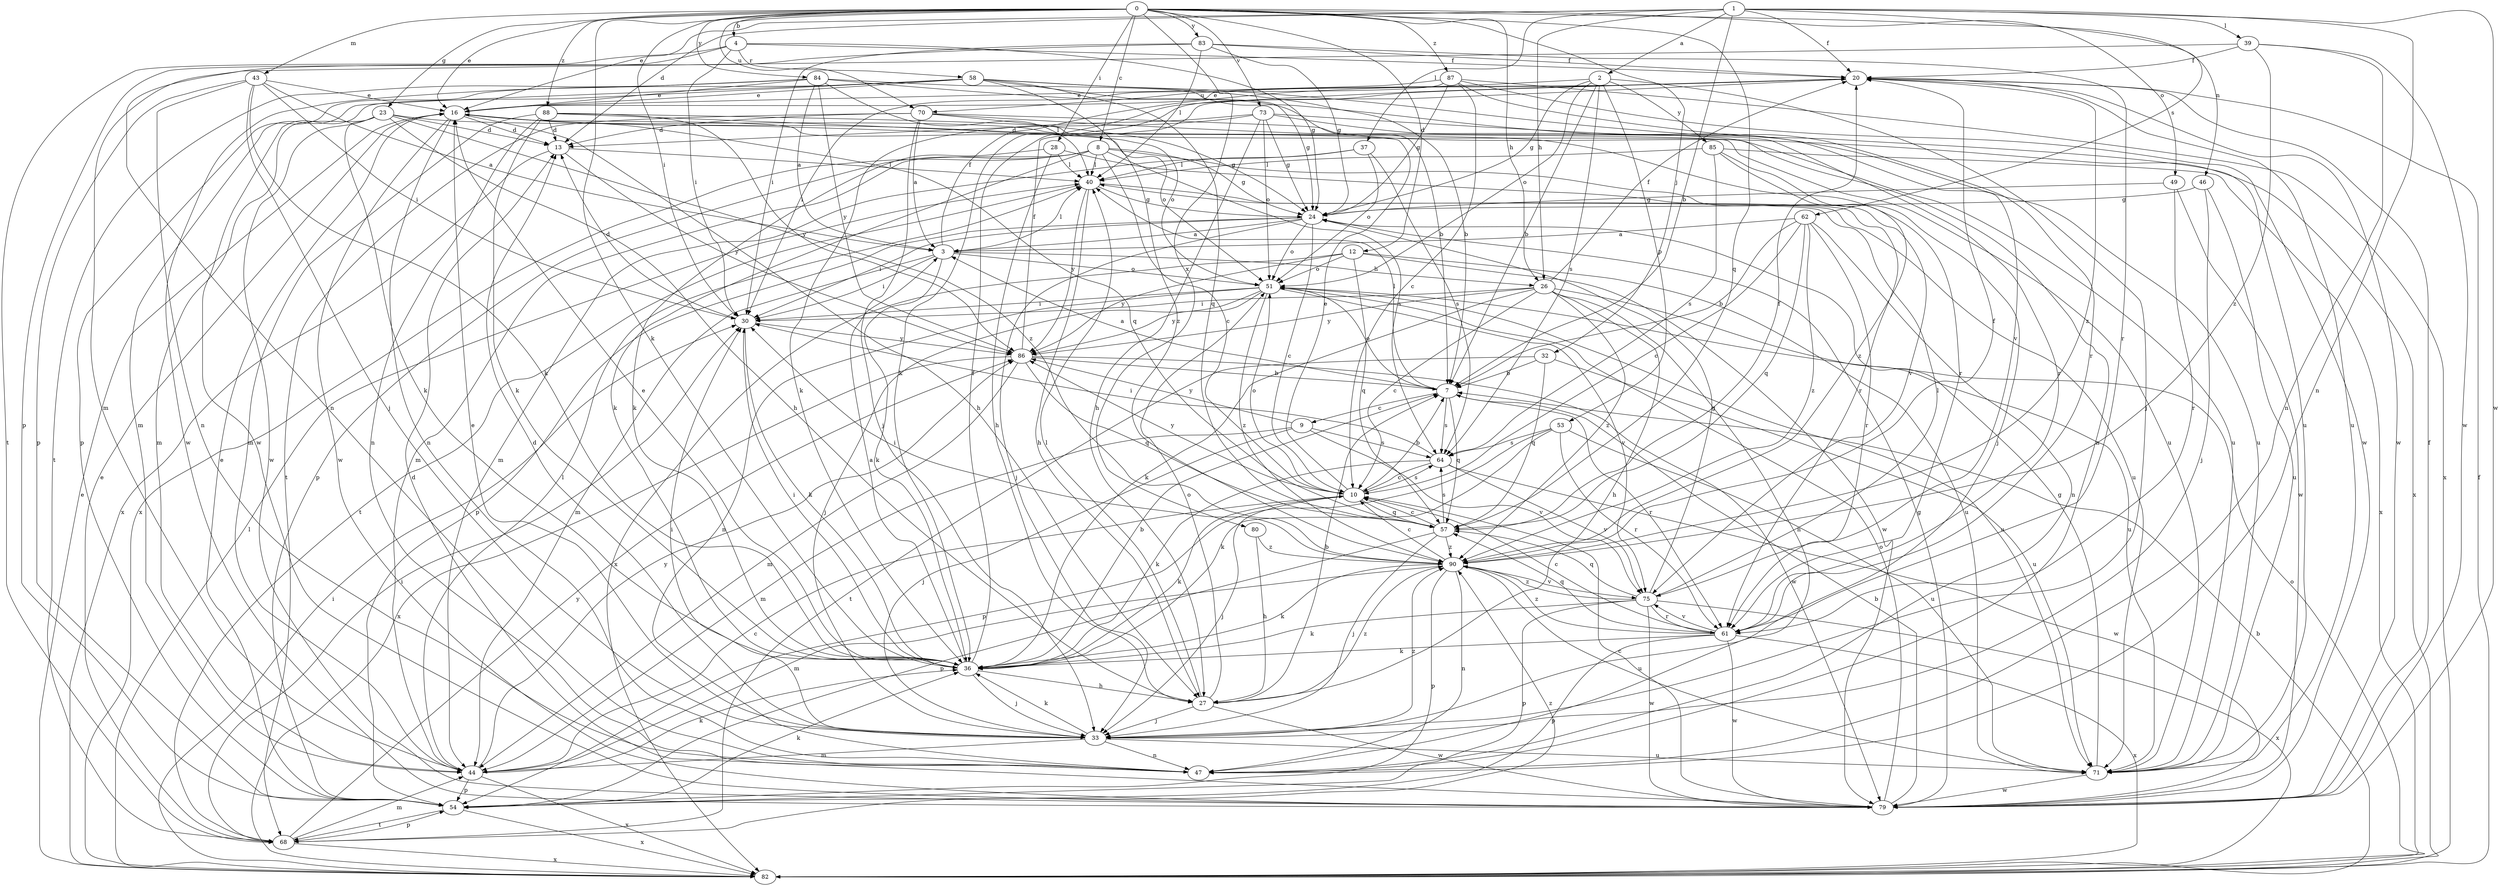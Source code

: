 strict digraph  {
0;
1;
2;
3;
4;
7;
8;
9;
10;
12;
13;
16;
20;
23;
24;
26;
27;
28;
30;
32;
33;
36;
37;
39;
40;
43;
44;
46;
47;
49;
51;
53;
54;
57;
58;
61;
62;
64;
68;
70;
71;
73;
75;
79;
80;
82;
83;
84;
85;
86;
87;
88;
90;
0 -> 4  [label=b];
0 -> 8  [label=c];
0 -> 12  [label=d];
0 -> 16  [label=e];
0 -> 23  [label=g];
0 -> 26  [label=h];
0 -> 28  [label=i];
0 -> 30  [label=i];
0 -> 32  [label=j];
0 -> 36  [label=k];
0 -> 43  [label=m];
0 -> 46  [label=n];
0 -> 49  [label=o];
0 -> 57  [label=q];
0 -> 70  [label=u];
0 -> 73  [label=v];
0 -> 80  [label=x];
0 -> 83  [label=y];
0 -> 84  [label=y];
0 -> 87  [label=z];
0 -> 88  [label=z];
1 -> 2  [label=a];
1 -> 7  [label=b];
1 -> 13  [label=d];
1 -> 16  [label=e];
1 -> 20  [label=f];
1 -> 26  [label=h];
1 -> 37  [label=l];
1 -> 39  [label=l];
1 -> 47  [label=n];
1 -> 62  [label=s];
1 -> 79  [label=w];
2 -> 7  [label=b];
2 -> 24  [label=g];
2 -> 33  [label=j];
2 -> 51  [label=o];
2 -> 53  [label=p];
2 -> 64  [label=s];
2 -> 70  [label=u];
2 -> 85  [label=y];
3 -> 20  [label=f];
3 -> 26  [label=h];
3 -> 30  [label=i];
3 -> 36  [label=k];
3 -> 40  [label=l];
3 -> 44  [label=m];
3 -> 51  [label=o];
4 -> 20  [label=f];
4 -> 24  [label=g];
4 -> 30  [label=i];
4 -> 54  [label=p];
4 -> 58  [label=r];
4 -> 68  [label=t];
7 -> 3  [label=a];
7 -> 9  [label=c];
7 -> 40  [label=l];
7 -> 51  [label=o];
7 -> 57  [label=q];
7 -> 61  [label=r];
7 -> 64  [label=s];
8 -> 10  [label=c];
8 -> 24  [label=g];
8 -> 36  [label=k];
8 -> 40  [label=l];
8 -> 44  [label=m];
8 -> 54  [label=p];
8 -> 64  [label=s];
8 -> 75  [label=v];
8 -> 82  [label=x];
9 -> 33  [label=j];
9 -> 44  [label=m];
9 -> 64  [label=s];
9 -> 75  [label=v];
9 -> 86  [label=y];
10 -> 7  [label=b];
10 -> 16  [label=e];
10 -> 33  [label=j];
10 -> 36  [label=k];
10 -> 51  [label=o];
10 -> 57  [label=q];
10 -> 64  [label=s];
10 -> 86  [label=y];
12 -> 51  [label=o];
12 -> 57  [label=q];
12 -> 71  [label=u];
12 -> 79  [label=w];
12 -> 82  [label=x];
12 -> 86  [label=y];
13 -> 40  [label=l];
13 -> 82  [label=x];
13 -> 86  [label=y];
16 -> 13  [label=d];
16 -> 27  [label=h];
16 -> 47  [label=n];
16 -> 51  [label=o];
16 -> 57  [label=q];
16 -> 61  [label=r];
16 -> 79  [label=w];
20 -> 16  [label=e];
20 -> 36  [label=k];
20 -> 71  [label=u];
20 -> 79  [label=w];
20 -> 90  [label=z];
23 -> 13  [label=d];
23 -> 27  [label=h];
23 -> 36  [label=k];
23 -> 44  [label=m];
23 -> 71  [label=u];
23 -> 79  [label=w];
23 -> 90  [label=z];
24 -> 3  [label=a];
24 -> 10  [label=c];
24 -> 30  [label=i];
24 -> 33  [label=j];
24 -> 51  [label=o];
24 -> 54  [label=p];
26 -> 10  [label=c];
26 -> 20  [label=f];
26 -> 27  [label=h];
26 -> 30  [label=i];
26 -> 36  [label=k];
26 -> 47  [label=n];
26 -> 71  [label=u];
26 -> 86  [label=y];
26 -> 90  [label=z];
27 -> 7  [label=b];
27 -> 33  [label=j];
27 -> 40  [label=l];
27 -> 51  [label=o];
27 -> 79  [label=w];
27 -> 90  [label=z];
28 -> 27  [label=h];
28 -> 36  [label=k];
28 -> 40  [label=l];
28 -> 61  [label=r];
30 -> 13  [label=d];
30 -> 36  [label=k];
30 -> 86  [label=y];
32 -> 7  [label=b];
32 -> 57  [label=q];
32 -> 68  [label=t];
32 -> 71  [label=u];
33 -> 13  [label=d];
33 -> 16  [label=e];
33 -> 30  [label=i];
33 -> 36  [label=k];
33 -> 44  [label=m];
33 -> 47  [label=n];
33 -> 71  [label=u];
33 -> 90  [label=z];
36 -> 3  [label=a];
36 -> 7  [label=b];
36 -> 16  [label=e];
36 -> 20  [label=f];
36 -> 27  [label=h];
36 -> 30  [label=i];
36 -> 33  [label=j];
37 -> 40  [label=l];
37 -> 44  [label=m];
37 -> 51  [label=o];
37 -> 64  [label=s];
39 -> 20  [label=f];
39 -> 44  [label=m];
39 -> 47  [label=n];
39 -> 79  [label=w];
39 -> 90  [label=z];
40 -> 24  [label=g];
40 -> 27  [label=h];
40 -> 68  [label=t];
40 -> 71  [label=u];
40 -> 86  [label=y];
43 -> 3  [label=a];
43 -> 16  [label=e];
43 -> 30  [label=i];
43 -> 33  [label=j];
43 -> 36  [label=k];
43 -> 47  [label=n];
43 -> 54  [label=p];
44 -> 10  [label=c];
44 -> 36  [label=k];
44 -> 40  [label=l];
44 -> 54  [label=p];
44 -> 82  [label=x];
44 -> 86  [label=y];
46 -> 24  [label=g];
46 -> 33  [label=j];
46 -> 71  [label=u];
49 -> 24  [label=g];
49 -> 61  [label=r];
49 -> 79  [label=w];
51 -> 30  [label=i];
51 -> 33  [label=j];
51 -> 47  [label=n];
51 -> 71  [label=u];
51 -> 75  [label=v];
51 -> 86  [label=y];
51 -> 90  [label=z];
53 -> 36  [label=k];
53 -> 54  [label=p];
53 -> 61  [label=r];
53 -> 64  [label=s];
53 -> 71  [label=u];
54 -> 16  [label=e];
54 -> 36  [label=k];
54 -> 68  [label=t];
54 -> 82  [label=x];
57 -> 10  [label=c];
57 -> 20  [label=f];
57 -> 33  [label=j];
57 -> 54  [label=p];
57 -> 64  [label=s];
57 -> 90  [label=z];
58 -> 7  [label=b];
58 -> 16  [label=e];
58 -> 24  [label=g];
58 -> 44  [label=m];
58 -> 54  [label=p];
58 -> 57  [label=q];
58 -> 61  [label=r];
58 -> 79  [label=w];
58 -> 90  [label=z];
61 -> 10  [label=c];
61 -> 36  [label=k];
61 -> 54  [label=p];
61 -> 57  [label=q];
61 -> 75  [label=v];
61 -> 79  [label=w];
61 -> 82  [label=x];
61 -> 90  [label=z];
62 -> 3  [label=a];
62 -> 7  [label=b];
62 -> 10  [label=c];
62 -> 47  [label=n];
62 -> 57  [label=q];
62 -> 61  [label=r];
62 -> 90  [label=z];
64 -> 10  [label=c];
64 -> 30  [label=i];
64 -> 36  [label=k];
64 -> 75  [label=v];
64 -> 79  [label=w];
68 -> 16  [label=e];
68 -> 30  [label=i];
68 -> 44  [label=m];
68 -> 54  [label=p];
68 -> 82  [label=x];
68 -> 86  [label=y];
68 -> 90  [label=z];
70 -> 3  [label=a];
70 -> 13  [label=d];
70 -> 24  [label=g];
70 -> 33  [label=j];
70 -> 47  [label=n];
70 -> 68  [label=t];
70 -> 82  [label=x];
71 -> 24  [label=g];
71 -> 79  [label=w];
73 -> 13  [label=d];
73 -> 24  [label=g];
73 -> 27  [label=h];
73 -> 36  [label=k];
73 -> 51  [label=o];
73 -> 61  [label=r];
73 -> 71  [label=u];
75 -> 24  [label=g];
75 -> 36  [label=k];
75 -> 40  [label=l];
75 -> 54  [label=p];
75 -> 57  [label=q];
75 -> 61  [label=r];
75 -> 79  [label=w];
75 -> 82  [label=x];
75 -> 90  [label=z];
79 -> 7  [label=b];
79 -> 10  [label=c];
79 -> 13  [label=d];
79 -> 20  [label=f];
79 -> 24  [label=g];
79 -> 51  [label=o];
80 -> 27  [label=h];
80 -> 90  [label=z];
82 -> 7  [label=b];
82 -> 16  [label=e];
82 -> 20  [label=f];
82 -> 30  [label=i];
82 -> 40  [label=l];
82 -> 51  [label=o];
83 -> 20  [label=f];
83 -> 24  [label=g];
83 -> 30  [label=i];
83 -> 40  [label=l];
83 -> 47  [label=n];
83 -> 61  [label=r];
84 -> 3  [label=a];
84 -> 7  [label=b];
84 -> 16  [label=e];
84 -> 40  [label=l];
84 -> 68  [label=t];
84 -> 75  [label=v];
84 -> 79  [label=w];
84 -> 86  [label=y];
85 -> 33  [label=j];
85 -> 40  [label=l];
85 -> 64  [label=s];
85 -> 82  [label=x];
85 -> 90  [label=z];
86 -> 7  [label=b];
86 -> 20  [label=f];
86 -> 44  [label=m];
86 -> 57  [label=q];
86 -> 79  [label=w];
86 -> 82  [label=x];
87 -> 10  [label=c];
87 -> 16  [label=e];
87 -> 24  [label=g];
87 -> 30  [label=i];
87 -> 71  [label=u];
87 -> 79  [label=w];
87 -> 82  [label=x];
88 -> 13  [label=d];
88 -> 36  [label=k];
88 -> 44  [label=m];
88 -> 47  [label=n];
88 -> 51  [label=o];
88 -> 71  [label=u];
88 -> 86  [label=y];
90 -> 10  [label=c];
90 -> 20  [label=f];
90 -> 30  [label=i];
90 -> 36  [label=k];
90 -> 44  [label=m];
90 -> 47  [label=n];
90 -> 54  [label=p];
90 -> 71  [label=u];
90 -> 75  [label=v];
}
